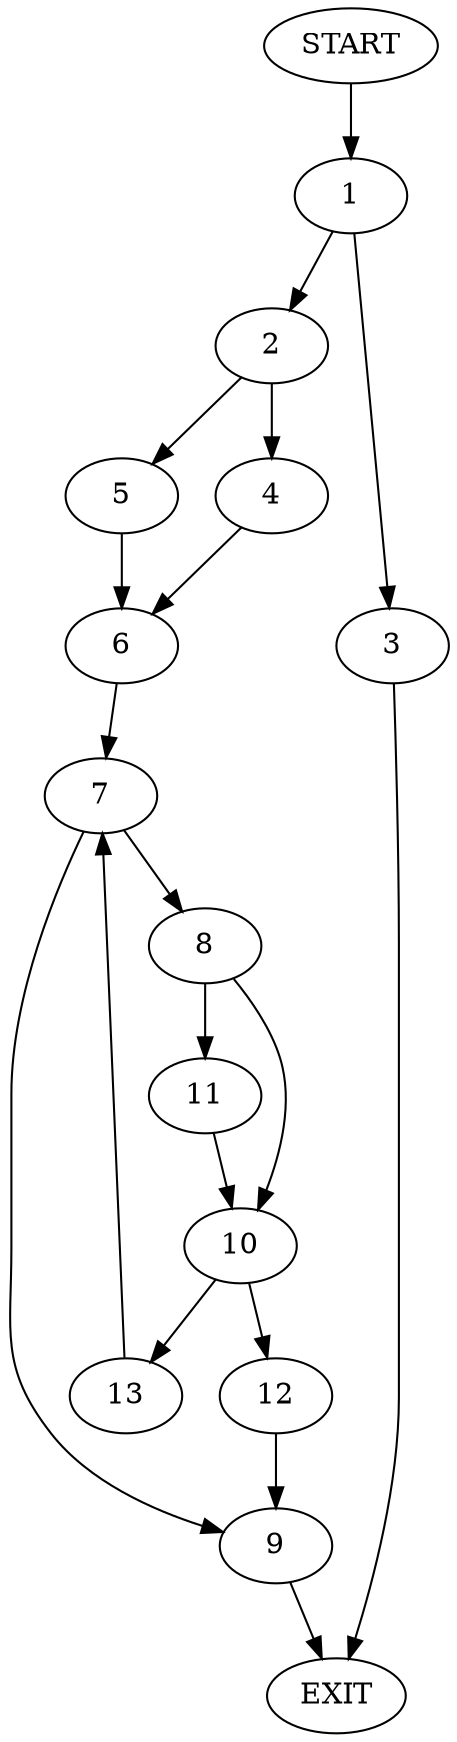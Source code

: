 digraph {
0 [label="START"]
14 [label="EXIT"]
0 -> 1
1 -> 2
1 -> 3
2 -> 4
2 -> 5
3 -> 14
4 -> 6
5 -> 6
6 -> 7
7 -> 8
7 -> 9
9 -> 14
8 -> 10
8 -> 11
11 -> 10
10 -> 12
10 -> 13
12 -> 9
13 -> 7
}
